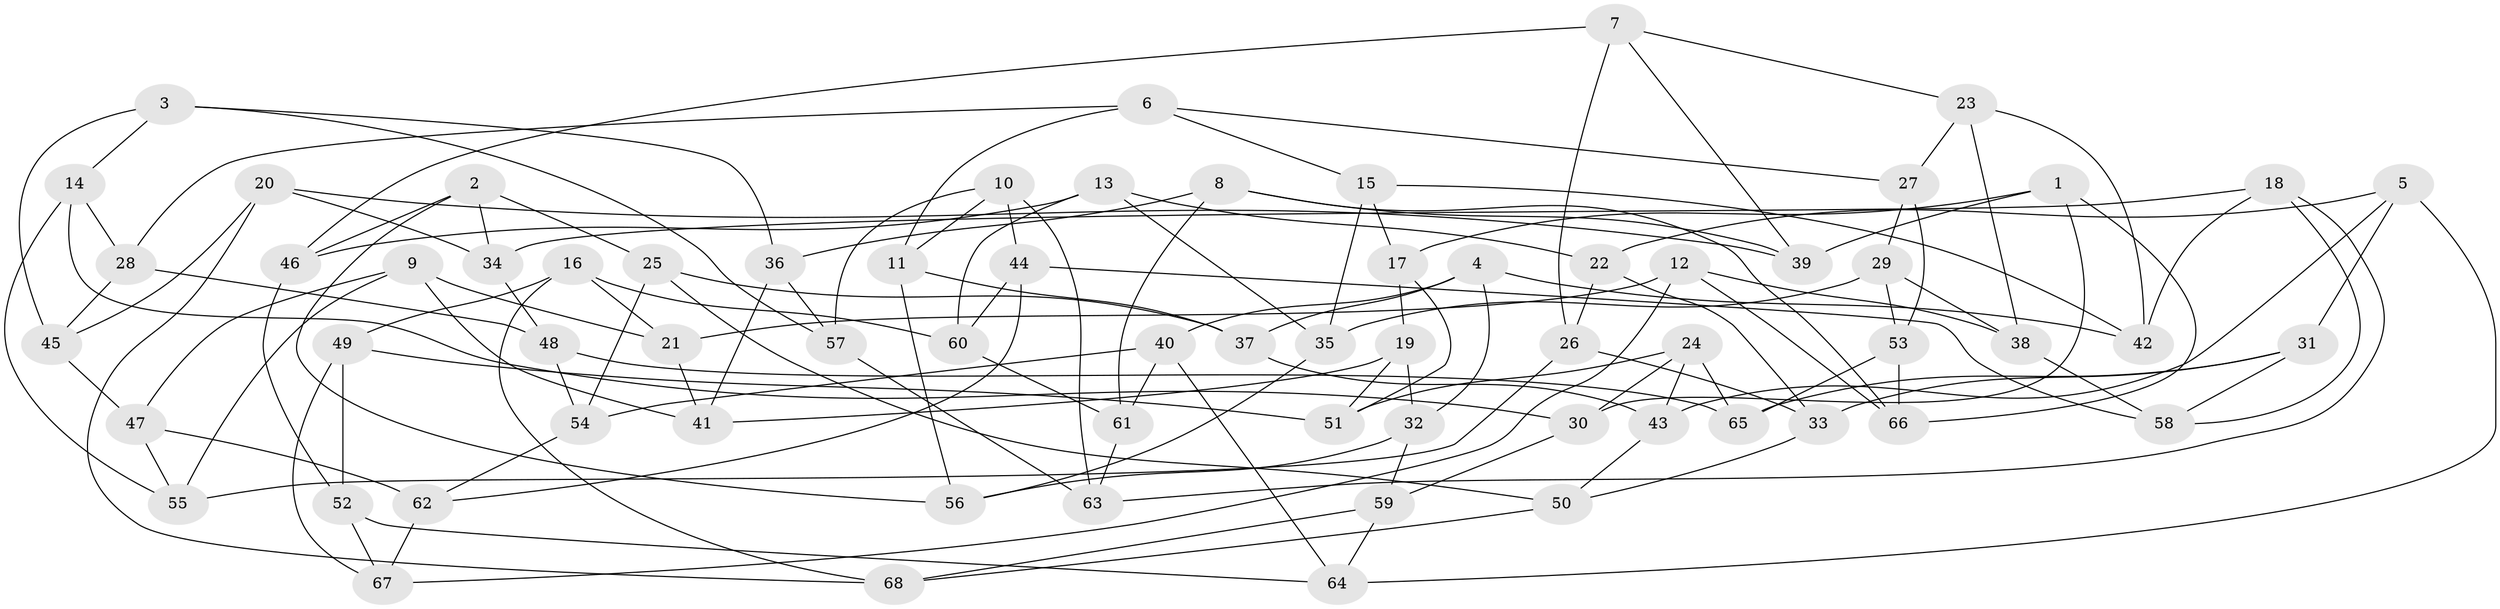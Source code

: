 // Generated by graph-tools (version 1.1) at 2025/03/03/09/25 03:03:05]
// undirected, 68 vertices, 136 edges
graph export_dot {
graph [start="1"]
  node [color=gray90,style=filled];
  1;
  2;
  3;
  4;
  5;
  6;
  7;
  8;
  9;
  10;
  11;
  12;
  13;
  14;
  15;
  16;
  17;
  18;
  19;
  20;
  21;
  22;
  23;
  24;
  25;
  26;
  27;
  28;
  29;
  30;
  31;
  32;
  33;
  34;
  35;
  36;
  37;
  38;
  39;
  40;
  41;
  42;
  43;
  44;
  45;
  46;
  47;
  48;
  49;
  50;
  51;
  52;
  53;
  54;
  55;
  56;
  57;
  58;
  59;
  60;
  61;
  62;
  63;
  64;
  65;
  66;
  67;
  68;
  1 -- 39;
  1 -- 66;
  1 -- 17;
  1 -- 30;
  2 -- 46;
  2 -- 56;
  2 -- 34;
  2 -- 25;
  3 -- 57;
  3 -- 14;
  3 -- 45;
  3 -- 36;
  4 -- 32;
  4 -- 42;
  4 -- 37;
  4 -- 40;
  5 -- 31;
  5 -- 64;
  5 -- 43;
  5 -- 22;
  6 -- 27;
  6 -- 15;
  6 -- 28;
  6 -- 11;
  7 -- 39;
  7 -- 26;
  7 -- 23;
  7 -- 46;
  8 -- 36;
  8 -- 39;
  8 -- 66;
  8 -- 61;
  9 -- 55;
  9 -- 41;
  9 -- 21;
  9 -- 47;
  10 -- 63;
  10 -- 57;
  10 -- 44;
  10 -- 11;
  11 -- 56;
  11 -- 37;
  12 -- 38;
  12 -- 21;
  12 -- 66;
  12 -- 67;
  13 -- 35;
  13 -- 22;
  13 -- 46;
  13 -- 60;
  14 -- 28;
  14 -- 30;
  14 -- 55;
  15 -- 35;
  15 -- 42;
  15 -- 17;
  16 -- 49;
  16 -- 68;
  16 -- 60;
  16 -- 21;
  17 -- 51;
  17 -- 19;
  18 -- 63;
  18 -- 58;
  18 -- 42;
  18 -- 34;
  19 -- 32;
  19 -- 41;
  19 -- 51;
  20 -- 34;
  20 -- 45;
  20 -- 68;
  20 -- 39;
  21 -- 41;
  22 -- 33;
  22 -- 26;
  23 -- 42;
  23 -- 38;
  23 -- 27;
  24 -- 51;
  24 -- 30;
  24 -- 65;
  24 -- 43;
  25 -- 37;
  25 -- 54;
  25 -- 50;
  26 -- 55;
  26 -- 33;
  27 -- 29;
  27 -- 53;
  28 -- 48;
  28 -- 45;
  29 -- 38;
  29 -- 53;
  29 -- 35;
  30 -- 59;
  31 -- 58;
  31 -- 33;
  31 -- 65;
  32 -- 59;
  32 -- 56;
  33 -- 50;
  34 -- 48;
  35 -- 56;
  36 -- 57;
  36 -- 41;
  37 -- 43;
  38 -- 58;
  40 -- 61;
  40 -- 64;
  40 -- 54;
  43 -- 50;
  44 -- 62;
  44 -- 60;
  44 -- 58;
  45 -- 47;
  46 -- 52;
  47 -- 62;
  47 -- 55;
  48 -- 54;
  48 -- 65;
  49 -- 52;
  49 -- 67;
  49 -- 51;
  50 -- 68;
  52 -- 67;
  52 -- 64;
  53 -- 65;
  53 -- 66;
  54 -- 62;
  57 -- 63;
  59 -- 64;
  59 -- 68;
  60 -- 61;
  61 -- 63;
  62 -- 67;
}
